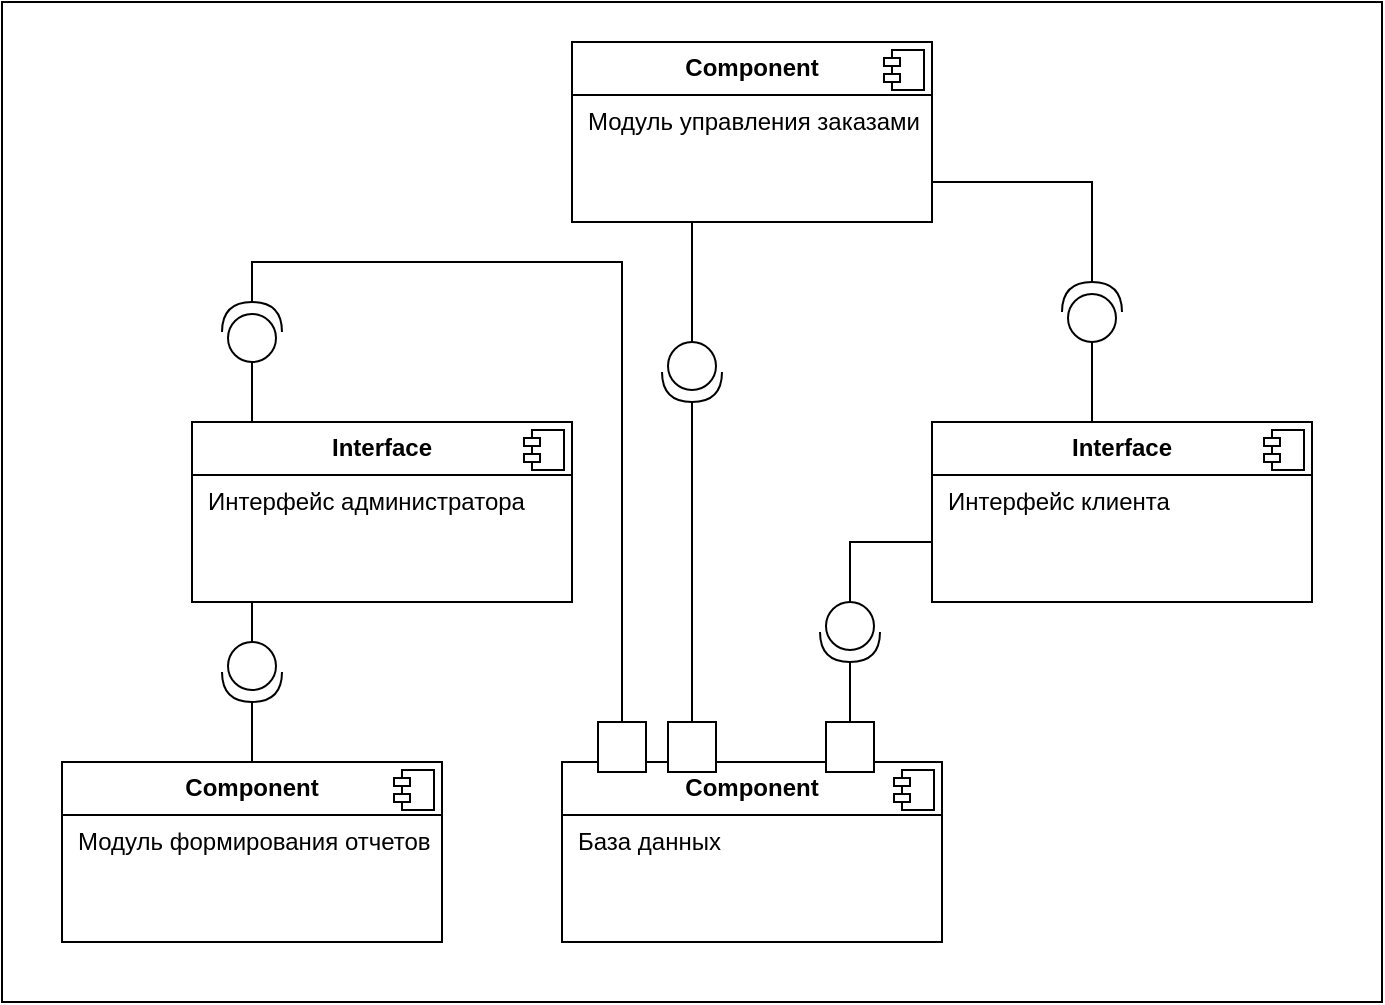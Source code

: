 <mxfile version="26.1.0">
  <diagram name="Страница — 1" id="IQeq5Dvrk167f288iLWq">
    <mxGraphModel dx="1500" dy="947" grid="1" gridSize="10" guides="1" tooltips="1" connect="1" arrows="1" fold="1" page="1" pageScale="1" pageWidth="827" pageHeight="1169" math="0" shadow="0">
      <root>
        <mxCell id="0" />
        <mxCell id="1" parent="0" />
        <mxCell id="Qwn-BGKayNcmydiOAecQ-1" value="" style="rounded=0;whiteSpace=wrap;html=1;movable=1;resizable=1;rotatable=1;deletable=1;editable=1;locked=0;connectable=1;" parent="1" vertex="1">
          <mxGeometry x="150" y="170" width="690" height="500" as="geometry" />
        </mxCell>
        <mxCell id="Qwn-BGKayNcmydiOAecQ-9" value="&lt;p style=&quot;margin:0px;margin-top:6px;text-align:center;&quot;&gt;&lt;b&gt;Component&lt;/b&gt;&lt;/p&gt;&lt;hr size=&quot;1&quot; style=&quot;border-style:solid;&quot;&gt;&lt;p style=&quot;margin:0px;margin-left:8px;&quot;&gt;Модуль управления заказами&lt;/p&gt;" style="align=left;overflow=fill;html=1;dropTarget=0;whiteSpace=wrap;" parent="1" vertex="1">
          <mxGeometry x="435" y="190" width="180" height="90" as="geometry" />
        </mxCell>
        <mxCell id="Qwn-BGKayNcmydiOAecQ-10" value="" style="shape=component;jettyWidth=8;jettyHeight=4;" parent="Qwn-BGKayNcmydiOAecQ-9" vertex="1">
          <mxGeometry x="1" width="20" height="20" relative="1" as="geometry">
            <mxPoint x="-24" y="4" as="offset" />
          </mxGeometry>
        </mxCell>
        <mxCell id="Qwn-BGKayNcmydiOAecQ-27" value="&lt;p style=&quot;margin:0px;margin-top:6px;text-align:center;&quot;&gt;&lt;b&gt;Component&lt;/b&gt;&lt;/p&gt;&lt;hr size=&quot;1&quot; style=&quot;border-style:solid;&quot;&gt;&lt;p style=&quot;margin:0px;margin-left:8px;&quot;&gt;База данных&lt;/p&gt;" style="align=left;overflow=fill;html=1;dropTarget=0;whiteSpace=wrap;" parent="1" vertex="1">
          <mxGeometry x="430" y="550" width="190" height="90" as="geometry" />
        </mxCell>
        <mxCell id="Qwn-BGKayNcmydiOAecQ-28" value="" style="shape=component;jettyWidth=8;jettyHeight=4;" parent="Qwn-BGKayNcmydiOAecQ-27" vertex="1">
          <mxGeometry x="1" width="20" height="20" relative="1" as="geometry">
            <mxPoint x="-24" y="4" as="offset" />
          </mxGeometry>
        </mxCell>
        <mxCell id="Qwn-BGKayNcmydiOAecQ-29" value="&lt;p style=&quot;margin:0px;margin-top:6px;text-align:center;&quot;&gt;&lt;b&gt;Component&lt;/b&gt;&lt;/p&gt;&lt;hr size=&quot;1&quot; style=&quot;border-style:solid;&quot;&gt;&lt;p style=&quot;margin:0px;margin-left:8px;&quot;&gt;Модуль формирования отчетов&lt;/p&gt;" style="align=left;overflow=fill;html=1;dropTarget=0;whiteSpace=wrap;" parent="1" vertex="1">
          <mxGeometry x="180" y="550" width="190" height="90" as="geometry" />
        </mxCell>
        <mxCell id="Qwn-BGKayNcmydiOAecQ-30" value="" style="shape=component;jettyWidth=8;jettyHeight=4;" parent="Qwn-BGKayNcmydiOAecQ-29" vertex="1">
          <mxGeometry x="1" width="20" height="20" relative="1" as="geometry">
            <mxPoint x="-24" y="4" as="offset" />
          </mxGeometry>
        </mxCell>
        <mxCell id="Qwn-BGKayNcmydiOAecQ-31" value="&lt;p style=&quot;margin:0px;margin-top:6px;text-align:center;&quot;&gt;&lt;b&gt;Interface&lt;/b&gt;&lt;/p&gt;&lt;hr size=&quot;1&quot; style=&quot;border-style:solid;&quot;&gt;&lt;p style=&quot;margin:0px;margin-left:8px;&quot;&gt;Интерфейс администратора&lt;/p&gt;" style="align=left;overflow=fill;html=1;dropTarget=0;whiteSpace=wrap;" parent="1" vertex="1">
          <mxGeometry x="245" y="380" width="190" height="90" as="geometry" />
        </mxCell>
        <mxCell id="Qwn-BGKayNcmydiOAecQ-32" value="" style="shape=component;jettyWidth=8;jettyHeight=4;" parent="Qwn-BGKayNcmydiOAecQ-31" vertex="1">
          <mxGeometry x="1" width="20" height="20" relative="1" as="geometry">
            <mxPoint x="-24" y="4" as="offset" />
          </mxGeometry>
        </mxCell>
        <mxCell id="Qwn-BGKayNcmydiOAecQ-33" value="&lt;p style=&quot;margin:0px;margin-top:6px;text-align:center;&quot;&gt;&lt;b&gt;Interface&lt;/b&gt;&lt;/p&gt;&lt;hr size=&quot;1&quot; style=&quot;border-style:solid;&quot;&gt;&lt;p style=&quot;margin:0px;margin-left:8px;&quot;&gt;Интерфейс клиента&lt;/p&gt;" style="align=left;overflow=fill;html=1;dropTarget=0;whiteSpace=wrap;" parent="1" vertex="1">
          <mxGeometry x="615" y="380" width="190" height="90" as="geometry" />
        </mxCell>
        <mxCell id="Qwn-BGKayNcmydiOAecQ-34" value="" style="shape=component;jettyWidth=8;jettyHeight=4;" parent="Qwn-BGKayNcmydiOAecQ-33" vertex="1">
          <mxGeometry x="1" width="20" height="20" relative="1" as="geometry">
            <mxPoint x="-24" y="4" as="offset" />
          </mxGeometry>
        </mxCell>
        <mxCell id="Qwn-BGKayNcmydiOAecQ-37" style="edgeStyle=orthogonalEdgeStyle;rounded=0;orthogonalLoop=1;jettySize=auto;html=1;exitX=0;exitY=0.5;exitDx=0;exitDy=0;exitPerimeter=0;fontSize=12;startSize=8;endSize=8;endArrow=none;startFill=0;" parent="1" source="Qwn-BGKayNcmydiOAecQ-36" target="Qwn-BGKayNcmydiOAecQ-31" edge="1">
          <mxGeometry relative="1" as="geometry">
            <Array as="points">
              <mxPoint x="275" y="370" />
              <mxPoint x="275" y="370" />
            </Array>
          </mxGeometry>
        </mxCell>
        <mxCell id="Qwn-BGKayNcmydiOAecQ-36" value="" style="shape=providedRequiredInterface;html=1;verticalLabelPosition=bottom;sketch=0;rotation=-90;direction=east;" parent="1" vertex="1">
          <mxGeometry x="260" y="320" width="30" height="30" as="geometry" />
        </mxCell>
        <mxCell id="Qwn-BGKayNcmydiOAecQ-39" style="edgeStyle=orthogonalEdgeStyle;rounded=0;orthogonalLoop=1;jettySize=auto;html=1;fontSize=12;startSize=8;endSize=8;endArrow=none;startFill=0;entryX=1;entryY=0.5;entryDx=0;entryDy=0;entryPerimeter=0;" parent="1" source="Qwn-BGKayNcmydiOAecQ-27" target="Qwn-BGKayNcmydiOAecQ-36" edge="1">
          <mxGeometry relative="1" as="geometry">
            <mxPoint x="275" y="280" as="sourcePoint" />
            <mxPoint x="260" y="320" as="targetPoint" />
            <Array as="points">
              <mxPoint x="460" y="300" />
              <mxPoint x="275" y="300" />
            </Array>
          </mxGeometry>
        </mxCell>
        <mxCell id="Qwn-BGKayNcmydiOAecQ-40" style="edgeStyle=orthogonalEdgeStyle;rounded=0;orthogonalLoop=1;jettySize=auto;html=1;exitX=1;exitY=0.5;exitDx=0;exitDy=0;exitPerimeter=0;fontSize=12;startSize=8;endSize=8;endArrow=none;startFill=0;" parent="1" source="Qwn-BGKayNcmydiOAecQ-57" target="Qwn-BGKayNcmydiOAecQ-27" edge="1">
          <mxGeometry relative="1" as="geometry">
            <mxPoint x="574" y="530" as="targetPoint" />
            <Array as="points">
              <mxPoint x="574" y="540" />
              <mxPoint x="574" y="540" />
            </Array>
          </mxGeometry>
        </mxCell>
        <mxCell id="Qwn-BGKayNcmydiOAecQ-41" value="" style="shape=providedRequiredInterface;html=1;verticalLabelPosition=bottom;sketch=0;rotation=-90;direction=west;" parent="1" vertex="1">
          <mxGeometry x="559" y="470" width="30" height="30" as="geometry" />
        </mxCell>
        <mxCell id="Qwn-BGKayNcmydiOAecQ-42" style="edgeStyle=orthogonalEdgeStyle;rounded=0;orthogonalLoop=1;jettySize=auto;html=1;fontSize=12;startSize=8;endSize=8;endArrow=none;startFill=0;entryX=0;entryY=0.5;entryDx=0;entryDy=0;entryPerimeter=0;" parent="1" source="Qwn-BGKayNcmydiOAecQ-33" target="Qwn-BGKayNcmydiOAecQ-41" edge="1">
          <mxGeometry relative="1" as="geometry">
            <mxPoint x="574" y="430" as="sourcePoint" />
            <mxPoint x="584" y="540" as="targetPoint" />
            <Array as="points">
              <mxPoint x="574" y="440" />
            </Array>
          </mxGeometry>
        </mxCell>
        <mxCell id="Qwn-BGKayNcmydiOAecQ-46" style="edgeStyle=orthogonalEdgeStyle;rounded=0;orthogonalLoop=1;jettySize=auto;html=1;exitX=1;exitY=0.5;exitDx=0;exitDy=0;exitPerimeter=0;fontSize=12;startSize=8;endSize=8;endArrow=none;startFill=0;" parent="1" source="Qwn-BGKayNcmydiOAecQ-47" target="Qwn-BGKayNcmydiOAecQ-27" edge="1">
          <mxGeometry relative="1" as="geometry">
            <mxPoint x="495" y="400" as="targetPoint" />
            <Array as="points">
              <mxPoint x="495" y="510" />
              <mxPoint x="495" y="510" />
            </Array>
          </mxGeometry>
        </mxCell>
        <mxCell id="Qwn-BGKayNcmydiOAecQ-47" value="" style="shape=providedRequiredInterface;html=1;verticalLabelPosition=bottom;sketch=0;rotation=-90;direction=west;" parent="1" vertex="1">
          <mxGeometry x="480" y="340" width="30" height="30" as="geometry" />
        </mxCell>
        <mxCell id="Qwn-BGKayNcmydiOAecQ-48" style="edgeStyle=orthogonalEdgeStyle;rounded=0;orthogonalLoop=1;jettySize=auto;html=1;fontSize=12;startSize=8;endSize=8;endArrow=none;startFill=0;entryX=0;entryY=0.5;entryDx=0;entryDy=0;entryPerimeter=0;" parent="1" source="Qwn-BGKayNcmydiOAecQ-9" target="Qwn-BGKayNcmydiOAecQ-47" edge="1">
          <mxGeometry relative="1" as="geometry">
            <mxPoint x="495" y="300" as="sourcePoint" />
            <mxPoint x="505" y="410" as="targetPoint" />
            <Array as="points">
              <mxPoint x="495" y="290" />
              <mxPoint x="495" y="290" />
            </Array>
          </mxGeometry>
        </mxCell>
        <mxCell id="Qwn-BGKayNcmydiOAecQ-51" style="edgeStyle=orthogonalEdgeStyle;rounded=0;orthogonalLoop=1;jettySize=auto;html=1;exitX=1;exitY=0.5;exitDx=0;exitDy=0;exitPerimeter=0;fontSize=12;startSize=8;endSize=8;endArrow=none;startFill=0;" parent="1" source="Qwn-BGKayNcmydiOAecQ-52" target="Qwn-BGKayNcmydiOAecQ-29" edge="1">
          <mxGeometry relative="1" as="geometry">
            <mxPoint x="584" y="560" as="targetPoint" />
            <Array as="points" />
          </mxGeometry>
        </mxCell>
        <mxCell id="Qwn-BGKayNcmydiOAecQ-52" value="" style="shape=providedRequiredInterface;html=1;verticalLabelPosition=bottom;sketch=0;rotation=-90;direction=west;" parent="1" vertex="1">
          <mxGeometry x="260" y="490" width="30" height="30" as="geometry" />
        </mxCell>
        <mxCell id="Qwn-BGKayNcmydiOAecQ-53" style="edgeStyle=orthogonalEdgeStyle;rounded=0;orthogonalLoop=1;jettySize=auto;html=1;fontSize=12;startSize=8;endSize=8;endArrow=none;startFill=0;entryX=0;entryY=0.5;entryDx=0;entryDy=0;entryPerimeter=0;" parent="1" source="Qwn-BGKayNcmydiOAecQ-31" target="Qwn-BGKayNcmydiOAecQ-52" edge="1">
          <mxGeometry relative="1" as="geometry">
            <mxPoint x="625" y="450" as="sourcePoint" />
            <mxPoint x="594" y="550" as="targetPoint" />
            <Array as="points">
              <mxPoint x="305" y="470" />
              <mxPoint x="305" y="470" />
            </Array>
          </mxGeometry>
        </mxCell>
        <mxCell id="Qwn-BGKayNcmydiOAecQ-54" style="edgeStyle=orthogonalEdgeStyle;rounded=0;orthogonalLoop=1;jettySize=auto;html=1;exitX=1;exitY=0.5;exitDx=0;exitDy=0;exitPerimeter=0;fontSize=12;startSize=8;endSize=8;endArrow=none;startFill=0;" parent="1" source="Qwn-BGKayNcmydiOAecQ-55" target="Qwn-BGKayNcmydiOAecQ-9" edge="1">
          <mxGeometry relative="1" as="geometry">
            <mxPoint x="594" y="570" as="targetPoint" />
            <Array as="points">
              <mxPoint x="695" y="260" />
            </Array>
          </mxGeometry>
        </mxCell>
        <mxCell id="Qwn-BGKayNcmydiOAecQ-55" value="" style="shape=providedRequiredInterface;html=1;verticalLabelPosition=bottom;sketch=0;rotation=-90;direction=east;" parent="1" vertex="1">
          <mxGeometry x="680" y="310" width="30" height="30" as="geometry" />
        </mxCell>
        <mxCell id="Qwn-BGKayNcmydiOAecQ-56" style="edgeStyle=orthogonalEdgeStyle;rounded=0;orthogonalLoop=1;jettySize=auto;html=1;fontSize=12;startSize=8;endSize=8;endArrow=none;startFill=0;entryX=0;entryY=0.5;entryDx=0;entryDy=0;entryPerimeter=0;" parent="1" source="Qwn-BGKayNcmydiOAecQ-33" target="Qwn-BGKayNcmydiOAecQ-55" edge="1">
          <mxGeometry relative="1" as="geometry">
            <mxPoint x="635" y="460" as="sourcePoint" />
            <mxPoint x="604" y="560" as="targetPoint" />
            <Array as="points">
              <mxPoint x="695" y="380" />
              <mxPoint x="695" y="380" />
            </Array>
          </mxGeometry>
        </mxCell>
        <mxCell id="Qwn-BGKayNcmydiOAecQ-58" value="" style="edgeStyle=orthogonalEdgeStyle;rounded=0;orthogonalLoop=1;jettySize=auto;html=1;exitX=1;exitY=0.5;exitDx=0;exitDy=0;exitPerimeter=0;fontSize=12;startSize=8;endSize=8;endArrow=none;startFill=0;" parent="1" source="Qwn-BGKayNcmydiOAecQ-41" target="Qwn-BGKayNcmydiOAecQ-57" edge="1">
          <mxGeometry relative="1" as="geometry">
            <mxPoint x="574" y="550" as="targetPoint" />
            <Array as="points" />
            <mxPoint x="574" y="500" as="sourcePoint" />
          </mxGeometry>
        </mxCell>
        <mxCell id="Qwn-BGKayNcmydiOAecQ-57" value="" style="rounded=0;whiteSpace=wrap;html=1;" parent="1" vertex="1">
          <mxGeometry x="562" y="530" width="24" height="25" as="geometry" />
        </mxCell>
        <mxCell id="Qwn-BGKayNcmydiOAecQ-59" value="" style="rounded=0;whiteSpace=wrap;html=1;" parent="1" vertex="1">
          <mxGeometry x="483" y="530" width="24" height="25" as="geometry" />
        </mxCell>
        <mxCell id="QfP1XRulWU53kCYnr35k-2" value="" style="rounded=0;whiteSpace=wrap;html=1;" vertex="1" parent="1">
          <mxGeometry x="448" y="530" width="24" height="25" as="geometry" />
        </mxCell>
      </root>
    </mxGraphModel>
  </diagram>
</mxfile>
